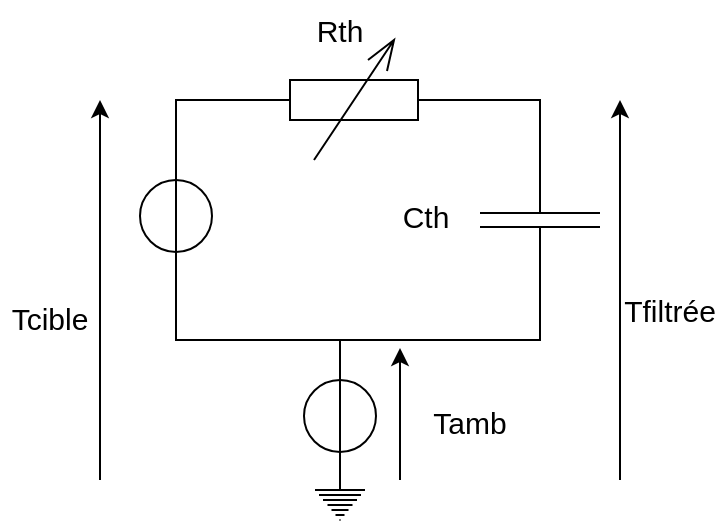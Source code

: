 <mxfile version="14.5.1" type="device"><diagram id="lIpS8qfWD7O4LGM5uVaJ" name="Page-1"><mxGraphModel dx="677" dy="396" grid="1" gridSize="10" guides="1" tooltips="1" connect="1" arrows="1" fold="1" page="1" pageScale="1" pageWidth="1169" pageHeight="827" math="0" shadow="0"><root><mxCell id="0"/><mxCell id="1" parent="0"/><mxCell id="yMqg2RAWzrtMUUlm15yg-3" style="edgeStyle=orthogonalEdgeStyle;rounded=0;orthogonalLoop=1;jettySize=auto;html=1;exitX=1;exitY=0.5;exitDx=0;exitDy=0;exitPerimeter=0;entryX=0;entryY=0.5;entryDx=0;entryDy=0;entryPerimeter=0;endArrow=none;endFill=0;" parent="1" target="yMqg2RAWzrtMUUlm15yg-2" edge="1"><mxGeometry relative="1" as="geometry"><Array as="points"><mxPoint x="560" y="320"/></Array><mxPoint x="520" y="320" as="sourcePoint"/></mxGeometry></mxCell><mxCell id="yMqg2RAWzrtMUUlm15yg-11" style="edgeStyle=orthogonalEdgeStyle;rounded=0;orthogonalLoop=1;jettySize=auto;html=1;entryX=0.5;entryY=1;entryDx=0;entryDy=0;entryPerimeter=0;endArrow=none;endFill=0;" parent="1" edge="1"><mxGeometry relative="1" as="geometry"><mxPoint x="396.0" y="320" as="targetPoint"/><mxPoint x="420" y="320.0" as="sourcePoint"/></mxGeometry></mxCell><mxCell id="yMqg2RAWzrtMUUlm15yg-5" style="edgeStyle=orthogonalEdgeStyle;rounded=0;orthogonalLoop=1;jettySize=auto;html=1;exitX=1;exitY=0.5;exitDx=0;exitDy=0;exitPerimeter=0;entryX=1;entryY=0.5;entryDx=0;entryDy=0;entryPerimeter=0;endArrow=none;endFill=0;" parent="1" source="yMqg2RAWzrtMUUlm15yg-2" target="yMqg2RAWzrtMUUlm15yg-4" edge="1"><mxGeometry relative="1" as="geometry"><Array as="points"><mxPoint x="560" y="440"/><mxPoint x="460" y="440"/></Array></mxGeometry></mxCell><mxCell id="yMqg2RAWzrtMUUlm15yg-2" value="" style="pointerEvents=1;verticalLabelPosition=bottom;shadow=0;dashed=0;align=center;html=1;verticalAlign=top;shape=mxgraph.electrical.capacitors.capacitor_1;rotation=90;" parent="1" vertex="1"><mxGeometry x="525" y="350" width="70" height="60" as="geometry"/></mxCell><mxCell id="yMqg2RAWzrtMUUlm15yg-4" value="" style="pointerEvents=1;verticalLabelPosition=bottom;shadow=0;dashed=0;align=center;html=1;verticalAlign=top;shape=mxgraph.electrical.signal_sources.ideal_source;direction=north;" parent="1" vertex="1"><mxGeometry x="442" y="460" width="36" height="36" as="geometry"/></mxCell><mxCell id="5-eDxtZLc7WvWgoSeOBt-2" style="edgeStyle=orthogonalEdgeStyle;rounded=0;orthogonalLoop=1;jettySize=auto;html=1;exitX=0.5;exitY=0;exitDx=0;exitDy=0;exitPerimeter=0;entryX=0;entryY=0.5;entryDx=0;entryDy=0;entryPerimeter=0;endArrow=none;endFill=0;" parent="1" source="yMqg2RAWzrtMUUlm15yg-6" target="yMqg2RAWzrtMUUlm15yg-4" edge="1"><mxGeometry relative="1" as="geometry"/></mxCell><mxCell id="yMqg2RAWzrtMUUlm15yg-6" value="" style="pointerEvents=1;verticalLabelPosition=bottom;shadow=0;dashed=0;align=center;html=1;verticalAlign=top;shape=mxgraph.electrical.signal_sources.protective_earth;" parent="1" vertex="1"><mxGeometry x="447.5" y="510" width="25" height="20" as="geometry"/></mxCell><mxCell id="yMqg2RAWzrtMUUlm15yg-8" value="" style="endArrow=classic;html=1;" parent="1" edge="1"><mxGeometry width="50" height="50" relative="1" as="geometry"><mxPoint x="600" y="510" as="sourcePoint"/><mxPoint x="600" y="320" as="targetPoint"/></mxGeometry></mxCell><mxCell id="yMqg2RAWzrtMUUlm15yg-9" value="" style="endArrow=classic;html=1;" parent="1" edge="1"><mxGeometry width="50" height="50" relative="1" as="geometry"><mxPoint x="490" y="510" as="sourcePoint"/><mxPoint x="490" y="444" as="targetPoint"/></mxGeometry></mxCell><mxCell id="yMqg2RAWzrtMUUlm15yg-12" value="" style="endArrow=classic;html=1;" parent="1" edge="1"><mxGeometry width="50" height="50" relative="1" as="geometry"><mxPoint x="340" y="510" as="sourcePoint"/><mxPoint x="340" y="320" as="targetPoint"/></mxGeometry></mxCell><mxCell id="yMqg2RAWzrtMUUlm15yg-14" style="edgeStyle=orthogonalEdgeStyle;rounded=0;orthogonalLoop=1;jettySize=auto;html=1;exitX=1;exitY=0.5;exitDx=0;exitDy=0;exitPerimeter=0;endArrow=none;endFill=0;" parent="1" source="yMqg2RAWzrtMUUlm15yg-13" edge="1"><mxGeometry relative="1" as="geometry"><mxPoint x="400" y="320" as="targetPoint"/><Array as="points"><mxPoint x="378" y="320"/></Array></mxGeometry></mxCell><mxCell id="5-eDxtZLc7WvWgoSeOBt-1" style="edgeStyle=orthogonalEdgeStyle;rounded=0;orthogonalLoop=1;jettySize=auto;html=1;exitX=0;exitY=0.5;exitDx=0;exitDy=0;exitPerimeter=0;entryX=1;entryY=0.5;entryDx=0;entryDy=0;entryPerimeter=0;endArrow=none;endFill=0;" parent="1" source="yMqg2RAWzrtMUUlm15yg-13" target="yMqg2RAWzrtMUUlm15yg-4" edge="1"><mxGeometry relative="1" as="geometry"><Array as="points"><mxPoint x="378" y="440"/><mxPoint x="460" y="440"/></Array></mxGeometry></mxCell><mxCell id="yMqg2RAWzrtMUUlm15yg-13" value="" style="pointerEvents=1;verticalLabelPosition=bottom;shadow=0;dashed=0;align=center;html=1;verticalAlign=top;shape=mxgraph.electrical.signal_sources.ideal_source;direction=north;" parent="1" vertex="1"><mxGeometry x="360" y="360" width="36" height="36" as="geometry"/></mxCell><mxCell id="yMqg2RAWzrtMUUlm15yg-20" value="&lt;font style=&quot;font-size: 15px&quot;&gt;Rth&lt;/font&gt;" style="text;html=1;strokeColor=none;fillColor=none;align=center;verticalAlign=middle;whiteSpace=wrap;rounded=0;" parent="1" vertex="1"><mxGeometry x="435" y="270" width="50" height="30" as="geometry"/></mxCell><mxCell id="yMqg2RAWzrtMUUlm15yg-21" value="&lt;font style=&quot;font-size: 15px&quot;&gt;Cth&lt;/font&gt;" style="text;html=1;strokeColor=none;fillColor=none;align=center;verticalAlign=middle;whiteSpace=wrap;rounded=0;" parent="1" vertex="1"><mxGeometry x="478" y="363" width="50" height="30" as="geometry"/></mxCell><mxCell id="yMqg2RAWzrtMUUlm15yg-22" value="&lt;font style=&quot;font-size: 15px&quot;&gt;Tcible&lt;/font&gt;" style="text;html=1;strokeColor=none;fillColor=none;align=center;verticalAlign=middle;whiteSpace=wrap;rounded=0;" parent="1" vertex="1"><mxGeometry x="290" y="414" width="50" height="30" as="geometry"/></mxCell><mxCell id="yMqg2RAWzrtMUUlm15yg-23" value="&lt;font style=&quot;font-size: 15px&quot;&gt;Tfiltrée&lt;/font&gt;" style="text;html=1;strokeColor=none;fillColor=none;align=center;verticalAlign=middle;whiteSpace=wrap;rounded=0;" parent="1" vertex="1"><mxGeometry x="600" y="410" width="50" height="30" as="geometry"/></mxCell><mxCell id="yMqg2RAWzrtMUUlm15yg-24" value="&lt;font style=&quot;font-size: 15px&quot;&gt;Tamb&lt;br&gt;&lt;/font&gt;" style="text;html=1;strokeColor=none;fillColor=none;align=center;verticalAlign=middle;whiteSpace=wrap;rounded=0;" parent="1" vertex="1"><mxGeometry x="500" y="466" width="50" height="30" as="geometry"/></mxCell><mxCell id="BC1mUKz5Wwym9ou5EV6j-1" value="" style="pointerEvents=1;verticalLabelPosition=bottom;shadow=0;dashed=0;align=center;html=1;verticalAlign=top;shape=mxgraph.electrical.resistors.variable_resistor_1;" vertex="1" parent="1"><mxGeometry x="417" y="290" width="100" height="60" as="geometry"/></mxCell><mxCell id="BC1mUKz5Wwym9ou5EV6j-3" style="edgeStyle=orthogonalEdgeStyle;rounded=0;orthogonalLoop=1;jettySize=auto;html=1;exitX=1;exitY=0.5;exitDx=0;exitDy=0;exitPerimeter=0;entryX=1.031;entryY=0.495;entryDx=0;entryDy=0;entryPerimeter=0;endArrow=none;endFill=0;" edge="1" parent="1" source="BC1mUKz5Wwym9ou5EV6j-1" target="BC1mUKz5Wwym9ou5EV6j-1"><mxGeometry relative="1" as="geometry"/></mxCell></root></mxGraphModel></diagram></mxfile>